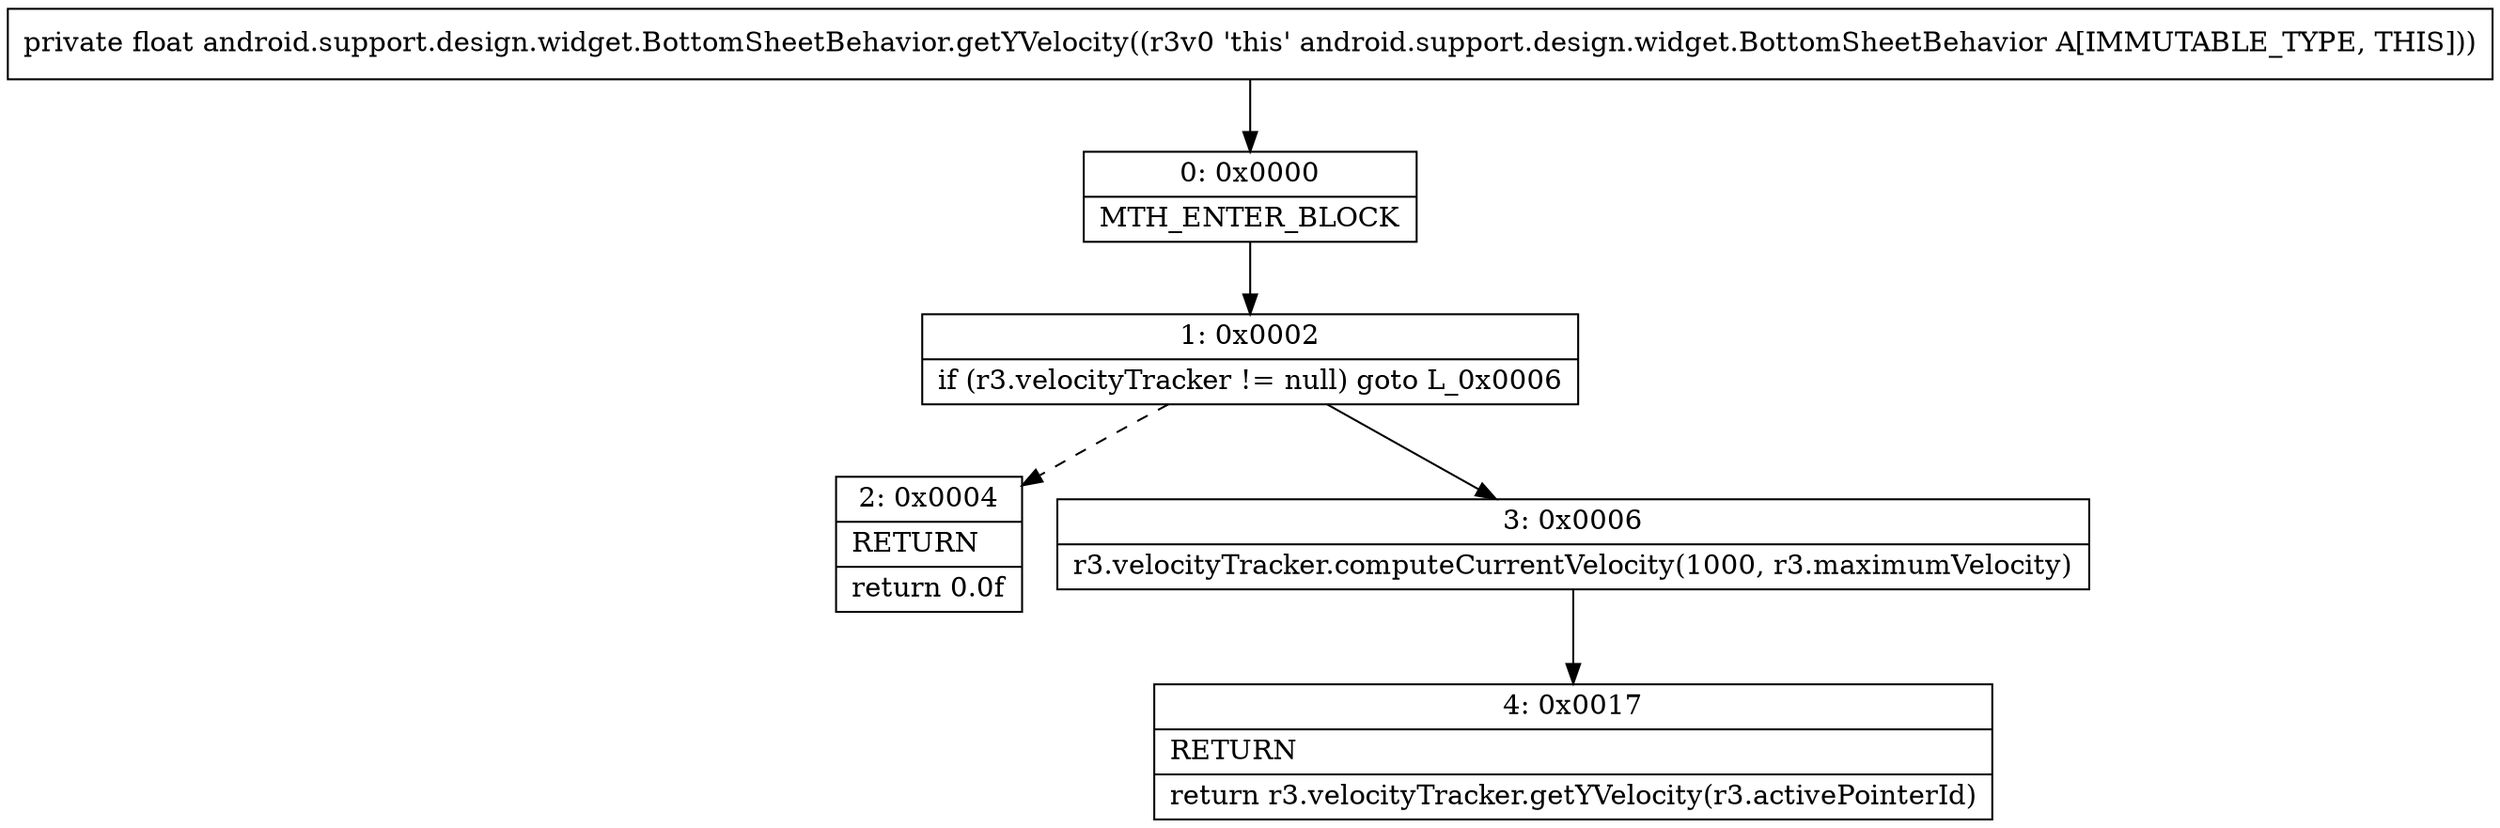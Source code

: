 digraph "CFG forandroid.support.design.widget.BottomSheetBehavior.getYVelocity()F" {
Node_0 [shape=record,label="{0\:\ 0x0000|MTH_ENTER_BLOCK\l}"];
Node_1 [shape=record,label="{1\:\ 0x0002|if (r3.velocityTracker != null) goto L_0x0006\l}"];
Node_2 [shape=record,label="{2\:\ 0x0004|RETURN\l|return 0.0f\l}"];
Node_3 [shape=record,label="{3\:\ 0x0006|r3.velocityTracker.computeCurrentVelocity(1000, r3.maximumVelocity)\l}"];
Node_4 [shape=record,label="{4\:\ 0x0017|RETURN\l|return r3.velocityTracker.getYVelocity(r3.activePointerId)\l}"];
MethodNode[shape=record,label="{private float android.support.design.widget.BottomSheetBehavior.getYVelocity((r3v0 'this' android.support.design.widget.BottomSheetBehavior A[IMMUTABLE_TYPE, THIS])) }"];
MethodNode -> Node_0;
Node_0 -> Node_1;
Node_1 -> Node_2[style=dashed];
Node_1 -> Node_3;
Node_3 -> Node_4;
}

